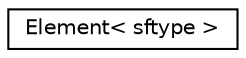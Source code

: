digraph "Graphical Class Hierarchy"
{
  edge [fontname="Helvetica",fontsize="10",labelfontname="Helvetica",labelfontsize="10"];
  node [fontname="Helvetica",fontsize="10",shape=record];
  rankdir="LR";
  Node1 [label="Element\< sftype \>",height=0.2,width=0.4,color="black", fillcolor="white", style="filled",URL="$structElement.html"];
}
